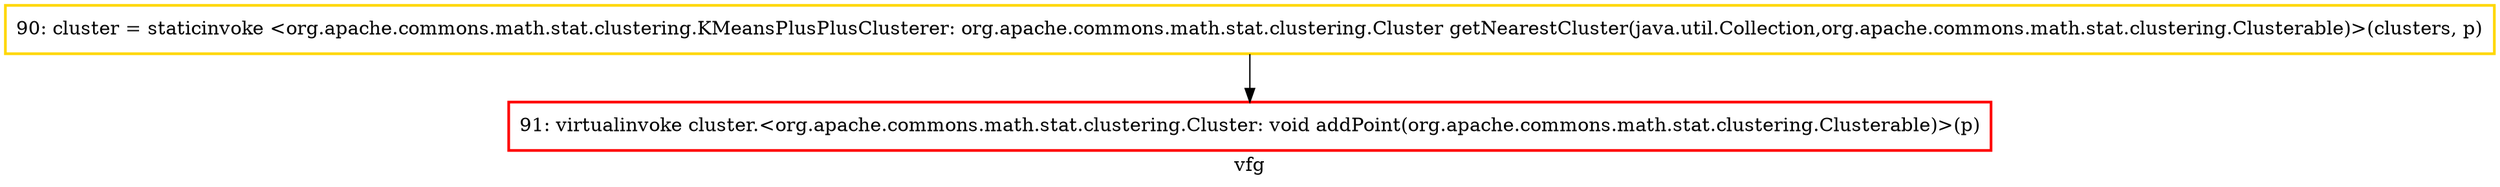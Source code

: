 digraph "vfg" {
    label="vfg";
node [shape=box];
"91: virtualinvoke cluster.<org.apache.commons.math.stat.clustering.Cluster: void addPoint(org.apache.commons.math.stat.clustering.Clusterable)>(p)" [style=bold] [color=red]
"90: cluster = staticinvoke <org.apache.commons.math.stat.clustering.KMeansPlusPlusClusterer: org.apache.commons.math.stat.clustering.Cluster getNearestCluster(java.util.Collection,org.apache.commons.math.stat.clustering.Clusterable)>(clusters, p)" [style=bold] [color=gold]
"90: cluster = staticinvoke <org.apache.commons.math.stat.clustering.KMeansPlusPlusClusterer: org.apache.commons.math.stat.clustering.Cluster getNearestCluster(java.util.Collection,org.apache.commons.math.stat.clustering.Clusterable)>(clusters, p)"->"91: virtualinvoke cluster.<org.apache.commons.math.stat.clustering.Cluster: void addPoint(org.apache.commons.math.stat.clustering.Clusterable)>(p)";

}